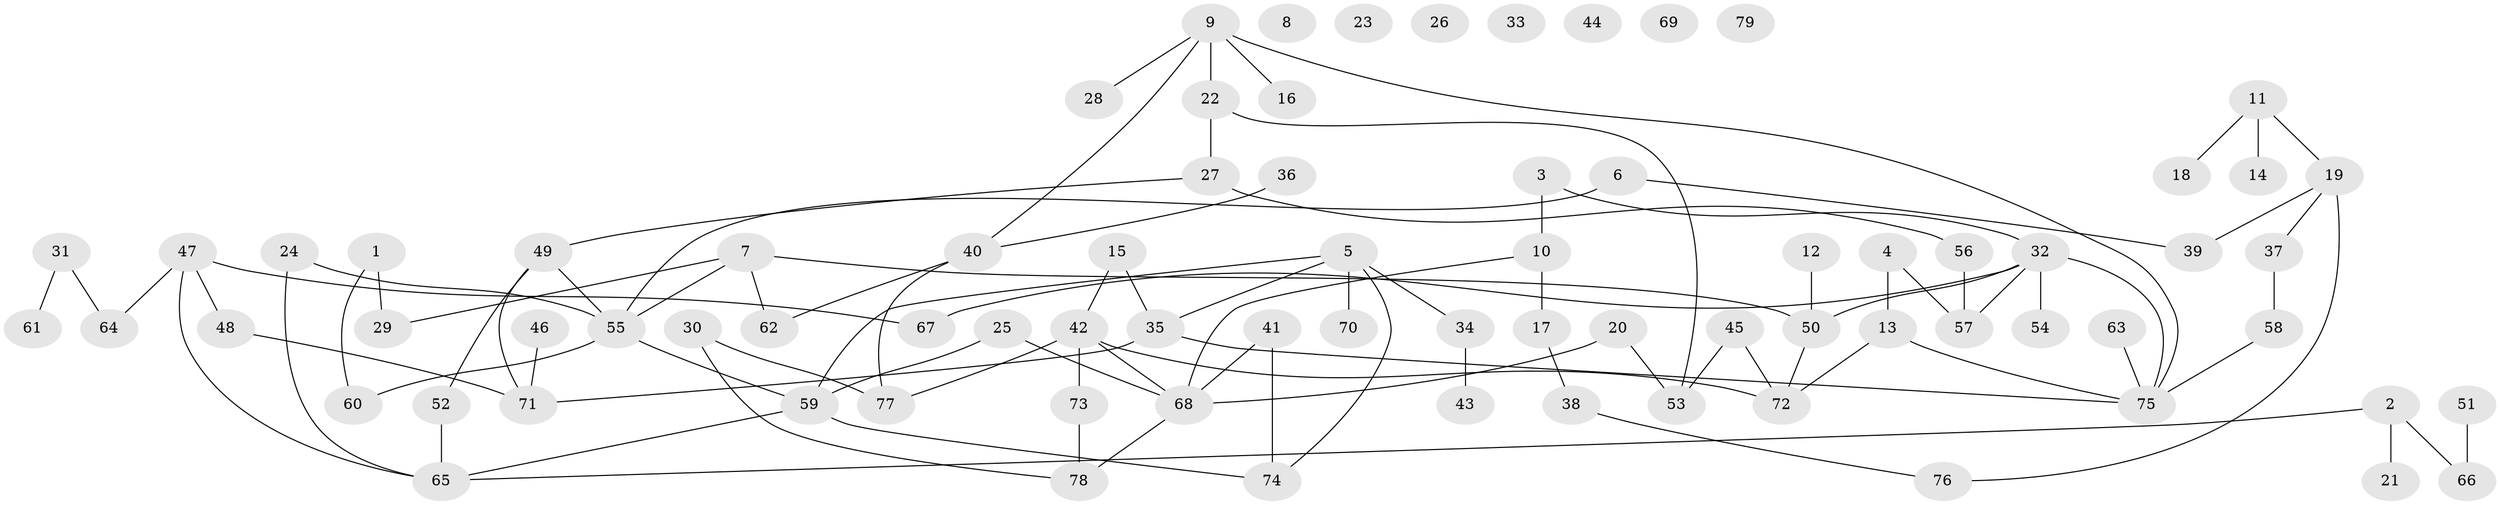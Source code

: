 // coarse degree distribution, {0: 0.1794871794871795, 1: 0.28205128205128205, 2: 0.3076923076923077, 4: 0.02564102564102564, 3: 0.02564102564102564, 6: 0.05128205128205128, 7: 0.05128205128205128, 5: 0.05128205128205128, 8: 0.02564102564102564}
// Generated by graph-tools (version 1.1) at 2025/44/03/04/25 21:44:12]
// undirected, 79 vertices, 95 edges
graph export_dot {
graph [start="1"]
  node [color=gray90,style=filled];
  1;
  2;
  3;
  4;
  5;
  6;
  7;
  8;
  9;
  10;
  11;
  12;
  13;
  14;
  15;
  16;
  17;
  18;
  19;
  20;
  21;
  22;
  23;
  24;
  25;
  26;
  27;
  28;
  29;
  30;
  31;
  32;
  33;
  34;
  35;
  36;
  37;
  38;
  39;
  40;
  41;
  42;
  43;
  44;
  45;
  46;
  47;
  48;
  49;
  50;
  51;
  52;
  53;
  54;
  55;
  56;
  57;
  58;
  59;
  60;
  61;
  62;
  63;
  64;
  65;
  66;
  67;
  68;
  69;
  70;
  71;
  72;
  73;
  74;
  75;
  76;
  77;
  78;
  79;
  1 -- 29;
  1 -- 60;
  2 -- 21;
  2 -- 65;
  2 -- 66;
  3 -- 10;
  3 -- 32;
  4 -- 13;
  4 -- 57;
  5 -- 34;
  5 -- 35;
  5 -- 59;
  5 -- 70;
  5 -- 74;
  6 -- 39;
  6 -- 55;
  7 -- 29;
  7 -- 50;
  7 -- 55;
  7 -- 62;
  9 -- 16;
  9 -- 22;
  9 -- 28;
  9 -- 40;
  9 -- 75;
  10 -- 17;
  10 -- 68;
  11 -- 14;
  11 -- 18;
  11 -- 19;
  12 -- 50;
  13 -- 72;
  13 -- 75;
  15 -- 35;
  15 -- 42;
  17 -- 38;
  19 -- 37;
  19 -- 39;
  19 -- 76;
  20 -- 53;
  20 -- 68;
  22 -- 27;
  22 -- 53;
  24 -- 55;
  24 -- 65;
  25 -- 59;
  25 -- 68;
  27 -- 49;
  27 -- 56;
  30 -- 77;
  30 -- 78;
  31 -- 61;
  31 -- 64;
  32 -- 50;
  32 -- 54;
  32 -- 57;
  32 -- 67;
  32 -- 75;
  34 -- 43;
  35 -- 71;
  35 -- 75;
  36 -- 40;
  37 -- 58;
  38 -- 76;
  40 -- 62;
  40 -- 77;
  41 -- 68;
  41 -- 74;
  42 -- 68;
  42 -- 72;
  42 -- 73;
  42 -- 77;
  45 -- 53;
  45 -- 72;
  46 -- 71;
  47 -- 48;
  47 -- 64;
  47 -- 65;
  47 -- 67;
  48 -- 71;
  49 -- 52;
  49 -- 55;
  49 -- 71;
  50 -- 72;
  51 -- 66;
  52 -- 65;
  55 -- 59;
  55 -- 60;
  56 -- 57;
  58 -- 75;
  59 -- 65;
  59 -- 74;
  63 -- 75;
  68 -- 78;
  73 -- 78;
}
